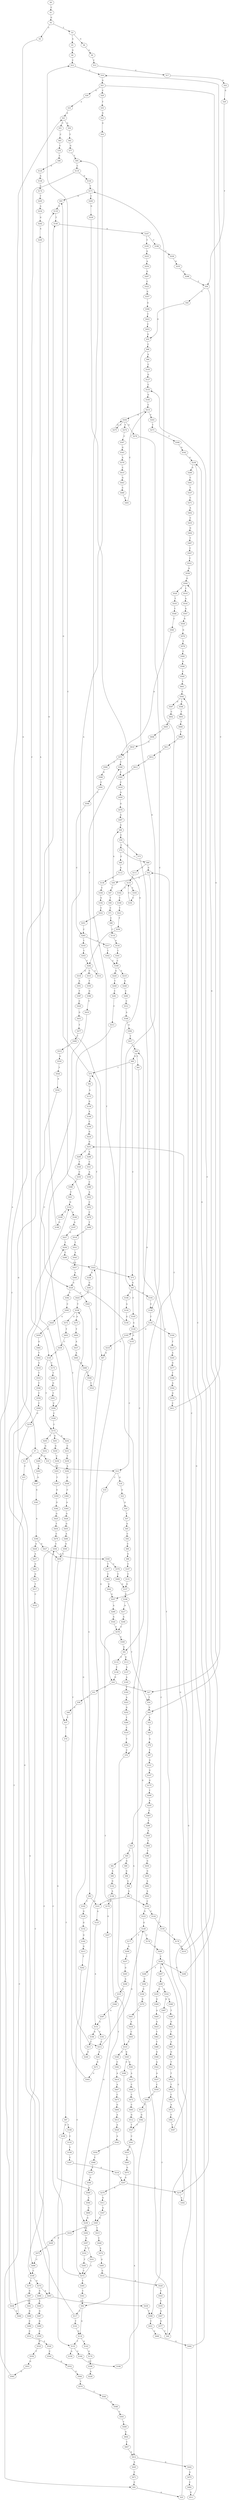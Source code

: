 strict digraph  {
	S0 -> S1 [ label = C ];
	S1 -> S2 [ label = G ];
	S2 -> S3 [ label = T ];
	S2 -> S4 [ label = C ];
	S3 -> S5 [ label = A ];
	S3 -> S6 [ label = G ];
	S4 -> S7 [ label = A ];
	S5 -> S8 [ label = G ];
	S6 -> S9 [ label = A ];
	S7 -> S10 [ label = G ];
	S7 -> S11 [ label = A ];
	S8 -> S12 [ label = C ];
	S9 -> S13 [ label = C ];
	S10 -> S14 [ label = C ];
	S11 -> S15 [ label = C ];
	S12 -> S16 [ label = C ];
	S13 -> S17 [ label = C ];
	S14 -> S18 [ label = G ];
	S14 -> S19 [ label = C ];
	S15 -> S20 [ label = C ];
	S16 -> S21 [ label = G ];
	S17 -> S22 [ label = G ];
	S18 -> S23 [ label = G ];
	S19 -> S24 [ label = G ];
	S20 -> S25 [ label = A ];
	S21 -> S26 [ label = A ];
	S21 -> S27 [ label = G ];
	S21 -> S28 [ label = C ];
	S22 -> S29 [ label = G ];
	S23 -> S30 [ label = G ];
	S24 -> S31 [ label = T ];
	S24 -> S27 [ label = G ];
	S25 -> S32 [ label = G ];
	S26 -> S33 [ label = A ];
	S27 -> S34 [ label = T ];
	S28 -> S35 [ label = T ];
	S29 -> S36 [ label = T ];
	S30 -> S37 [ label = T ];
	S31 -> S38 [ label = C ];
	S32 -> S39 [ label = A ];
	S32 -> S40 [ label = T ];
	S33 -> S41 [ label = A ];
	S34 -> S42 [ label = G ];
	S35 -> S43 [ label = G ];
	S36 -> S42 [ label = G ];
	S36 -> S44 [ label = C ];
	S37 -> S45 [ label = G ];
	S38 -> S46 [ label = C ];
	S39 -> S47 [ label = C ];
	S39 -> S48 [ label = A ];
	S40 -> S49 [ label = C ];
	S41 -> S50 [ label = G ];
	S41 -> S51 [ label = C ];
	S42 -> S52 [ label = A ];
	S42 -> S53 [ label = G ];
	S43 -> S54 [ label = G ];
	S44 -> S55 [ label = G ];
	S45 -> S56 [ label = C ];
	S46 -> S57 [ label = T ];
	S47 -> S58 [ label = T ];
	S48 -> S59 [ label = C ];
	S49 -> S60 [ label = G ];
	S49 -> S61 [ label = T ];
	S50 -> S62 [ label = T ];
	S51 -> S63 [ label = C ];
	S52 -> S64 [ label = C ];
	S53 -> S65 [ label = T ];
	S53 -> S66 [ label = A ];
	S54 -> S67 [ label = A ];
	S55 -> S68 [ label = C ];
	S56 -> S69 [ label = C ];
	S57 -> S70 [ label = C ];
	S58 -> S71 [ label = C ];
	S59 -> S72 [ label = C ];
	S59 -> S73 [ label = A ];
	S60 -> S74 [ label = T ];
	S60 -> S75 [ label = C ];
	S61 -> S76 [ label = C ];
	S62 -> S77 [ label = G ];
	S63 -> S78 [ label = C ];
	S64 -> S79 [ label = G ];
	S65 -> S80 [ label = G ];
	S65 -> S81 [ label = T ];
	S66 -> S82 [ label = A ];
	S67 -> S83 [ label = A ];
	S68 -> S84 [ label = A ];
	S68 -> S85 [ label = G ];
	S69 -> S86 [ label = G ];
	S70 -> S87 [ label = T ];
	S71 -> S88 [ label = C ];
	S72 -> S89 [ label = A ];
	S72 -> S90 [ label = G ];
	S73 -> S91 [ label = G ];
	S74 -> S92 [ label = A ];
	S74 -> S93 [ label = G ];
	S75 -> S85 [ label = G ];
	S76 -> S94 [ label = T ];
	S77 -> S95 [ label = T ];
	S78 -> S96 [ label = C ];
	S79 -> S97 [ label = T ];
	S80 -> S98 [ label = G ];
	S81 -> S99 [ label = A ];
	S82 -> S100 [ label = C ];
	S82 -> S101 [ label = G ];
	S83 -> S102 [ label = T ];
	S83 -> S101 [ label = G ];
	S84 -> S103 [ label = C ];
	S85 -> S104 [ label = G ];
	S85 -> S105 [ label = C ];
	S85 -> S106 [ label = T ];
	S86 -> S107 [ label = C ];
	S87 -> S108 [ label = T ];
	S87 -> S109 [ label = G ];
	S88 -> S110 [ label = C ];
	S89 -> S32 [ label = G ];
	S89 -> S111 [ label = C ];
	S90 -> S112 [ label = G ];
	S91 -> S113 [ label = G ];
	S91 -> S114 [ label = C ];
	S92 -> S115 [ label = A ];
	S93 -> S116 [ label = G ];
	S94 -> S117 [ label = C ];
	S94 -> S118 [ label = G ];
	S95 -> S119 [ label = C ];
	S96 -> S120 [ label = G ];
	S97 -> S121 [ label = G ];
	S98 -> S66 [ label = A ];
	S99 -> S122 [ label = G ];
	S100 -> S123 [ label = G ];
	S100 -> S124 [ label = C ];
	S101 -> S125 [ label = A ];
	S102 -> S126 [ label = G ];
	S103 -> S127 [ label = G ];
	S104 -> S128 [ label = C ];
	S105 -> S129 [ label = A ];
	S106 -> S130 [ label = A ];
	S107 -> S131 [ label = C ];
	S108 -> S132 [ label = C ];
	S109 -> S133 [ label = T ];
	S110 -> S134 [ label = A ];
	S111 -> S135 [ label = C ];
	S112 -> S136 [ label = A ];
	S113 -> S137 [ label = A ];
	S114 -> S138 [ label = C ];
	S115 -> S139 [ label = G ];
	S116 -> S140 [ label = T ];
	S117 -> S141 [ label = T ];
	S117 -> S142 [ label = G ];
	S118 -> S143 [ label = A ];
	S118 -> S133 [ label = T ];
	S119 -> S144 [ label = G ];
	S119 -> S145 [ label = C ];
	S120 -> S146 [ label = A ];
	S121 -> S147 [ label = G ];
	S122 -> S148 [ label = A ];
	S123 -> S149 [ label = G ];
	S124 -> S150 [ label = T ];
	S125 -> S151 [ label = A ];
	S126 -> S152 [ label = G ];
	S127 -> S153 [ label = C ];
	S128 -> S154 [ label = T ];
	S129 -> S155 [ label = G ];
	S130 -> S156 [ label = G ];
	S131 -> S157 [ label = G ];
	S132 -> S158 [ label = T ];
	S133 -> S159 [ label = A ];
	S133 -> S160 [ label = C ];
	S134 -> S161 [ label = T ];
	S135 -> S162 [ label = C ];
	S135 -> S163 [ label = A ];
	S136 -> S164 [ label = C ];
	S137 -> S165 [ label = A ];
	S138 -> S24 [ label = G ];
	S139 -> S166 [ label = A ];
	S140 -> S167 [ label = A ];
	S141 -> S118 [ label = G ];
	S142 -> S168 [ label = A ];
	S142 -> S169 [ label = T ];
	S143 -> S170 [ label = G ];
	S144 -> S171 [ label = T ];
	S145 -> S172 [ label = T ];
	S145 -> S173 [ label = C ];
	S146 -> S174 [ label = C ];
	S147 -> S175 [ label = G ];
	S148 -> S176 [ label = A ];
	S149 -> S177 [ label = T ];
	S149 -> S178 [ label = C ];
	S150 -> S179 [ label = C ];
	S151 -> S180 [ label = G ];
	S151 -> S181 [ label = C ];
	S152 -> S182 [ label = G ];
	S153 -> S183 [ label = G ];
	S154 -> S184 [ label = A ];
	S154 -> S185 [ label = G ];
	S155 -> S14 [ label = C ];
	S156 -> S12 [ label = C ];
	S157 -> S186 [ label = G ];
	S158 -> S187 [ label = C ];
	S160 -> S188 [ label = G ];
	S161 -> S189 [ label = C ];
	S162 -> S190 [ label = C ];
	S163 -> S191 [ label = C ];
	S164 -> S192 [ label = G ];
	S165 -> S193 [ label = T ];
	S166 -> S194 [ label = C ];
	S167 -> S195 [ label = T ];
	S167 -> S196 [ label = C ];
	S168 -> S197 [ label = A ];
	S169 -> S198 [ label = G ];
	S170 -> S199 [ label = T ];
	S171 -> S200 [ label = C ];
	S171 -> S93 [ label = G ];
	S172 -> S201 [ label = G ];
	S172 -> S202 [ label = A ];
	S172 -> S203 [ label = T ];
	S173 -> S204 [ label = T ];
	S174 -> S205 [ label = T ];
	S175 -> S206 [ label = T ];
	S176 -> S207 [ label = G ];
	S177 -> S208 [ label = A ];
	S178 -> S209 [ label = A ];
	S179 -> S210 [ label = G ];
	S180 -> S211 [ label = T ];
	S181 -> S212 [ label = G ];
	S182 -> S213 [ label = G ];
	S183 -> S214 [ label = C ];
	S184 -> S215 [ label = T ];
	S185 -> S216 [ label = G ];
	S186 -> S34 [ label = T ];
	S186 -> S217 [ label = A ];
	S187 -> S218 [ label = G ];
	S188 -> S171 [ label = T ];
	S189 -> S219 [ label = T ];
	S189 -> S220 [ label = G ];
	S190 -> S221 [ label = T ];
	S191 -> S135 [ label = C ];
	S192 -> S222 [ label = C ];
	S193 -> S223 [ label = A ];
	S194 -> S224 [ label = G ];
	S195 -> S225 [ label = G ];
	S196 -> S226 [ label = C ];
	S197 -> S227 [ label = G ];
	S198 -> S116 [ label = G ];
	S199 -> S228 [ label = A ];
	S200 -> S229 [ label = G ];
	S201 -> S230 [ label = G ];
	S202 -> S231 [ label = C ];
	S203 -> S232 [ label = G ];
	S204 -> S233 [ label = G ];
	S205 -> S234 [ label = A ];
	S206 -> S235 [ label = A ];
	S207 -> S236 [ label = G ];
	S208 -> S237 [ label = C ];
	S209 -> S238 [ label = C ];
	S210 -> S239 [ label = G ];
	S211 -> S240 [ label = G ];
	S212 -> S241 [ label = A ];
	S212 -> S149 [ label = G ];
	S213 -> S242 [ label = T ];
	S214 -> S243 [ label = C ];
	S214 -> S244 [ label = G ];
	S215 -> S245 [ label = A ];
	S216 -> S67 [ label = A ];
	S217 -> S246 [ label = A ];
	S218 -> S247 [ label = G ];
	S219 -> S248 [ label = G ];
	S220 -> S249 [ label = T ];
	S221 -> S250 [ label = T ];
	S222 -> S251 [ label = C ];
	S223 -> S252 [ label = G ];
	S224 -> S253 [ label = G ];
	S225 -> S254 [ label = A ];
	S226 -> S255 [ label = G ];
	S227 -> S256 [ label = T ];
	S229 -> S257 [ label = G ];
	S230 -> S258 [ label = C ];
	S231 -> S259 [ label = T ];
	S232 -> S260 [ label = T ];
	S233 -> S261 [ label = T ];
	S234 -> S262 [ label = G ];
	S235 -> S263 [ label = C ];
	S236 -> S264 [ label = G ];
	S237 -> S265 [ label = G ];
	S238 -> S266 [ label = G ];
	S238 -> S267 [ label = C ];
	S238 -> S268 [ label = T ];
	S239 -> S269 [ label = G ];
	S239 -> S270 [ label = C ];
	S240 -> S95 [ label = T ];
	S241 -> S271 [ label = G ];
	S242 -> S272 [ label = C ];
	S243 -> S273 [ label = T ];
	S244 -> S274 [ label = T ];
	S244 -> S275 [ label = C ];
	S244 -> S276 [ label = G ];
	S245 -> S277 [ label = G ];
	S246 -> S278 [ label = C ];
	S247 -> S279 [ label = A ];
	S247 -> S270 [ label = C ];
	S248 -> S280 [ label = C ];
	S249 -> S281 [ label = C ];
	S250 -> S282 [ label = C ];
	S251 -> S283 [ label = C ];
	S252 -> S284 [ label = T ];
	S253 -> S285 [ label = C ];
	S253 -> S286 [ label = A ];
	S254 -> S287 [ label = G ];
	S255 -> S288 [ label = G ];
	S256 -> S289 [ label = C ];
	S257 -> S290 [ label = A ];
	S258 -> S291 [ label = C ];
	S259 -> S292 [ label = A ];
	S260 -> S293 [ label = A ];
	S261 -> S294 [ label = C ];
	S262 -> S295 [ label = A ];
	S263 -> S296 [ label = T ];
	S264 -> S297 [ label = G ];
	S265 -> S298 [ label = A ];
	S266 -> S153 [ label = C ];
	S267 -> S299 [ label = G ];
	S268 -> S300 [ label = G ];
	S269 -> S301 [ label = C ];
	S270 -> S302 [ label = A ];
	S271 -> S303 [ label = G ];
	S272 -> S304 [ label = C ];
	S272 -> S305 [ label = T ];
	S273 -> S306 [ label = C ];
	S274 -> S307 [ label = C ];
	S275 -> S244 [ label = G ];
	S276 -> S128 [ label = C ];
	S277 -> S308 [ label = T ];
	S278 -> S309 [ label = A ];
	S278 -> S310 [ label = T ];
	S279 -> S311 [ label = G ];
	S280 -> S312 [ label = C ];
	S281 -> S313 [ label = C ];
	S282 -> S314 [ label = A ];
	S282 -> S315 [ label = C ];
	S282 -> S316 [ label = G ];
	S283 -> S317 [ label = A ];
	S283 -> S318 [ label = T ];
	S284 -> S319 [ label = C ];
	S285 -> S320 [ label = T ];
	S286 -> S321 [ label = C ];
	S287 -> S322 [ label = C ];
	S288 -> S36 [ label = T ];
	S289 -> S323 [ label = G ];
	S290 -> S324 [ label = A ];
	S291 -> S325 [ label = T ];
	S292 -> S326 [ label = C ];
	S293 -> S327 [ label = G ];
	S294 -> S328 [ label = C ];
	S295 -> S329 [ label = A ];
	S296 -> S330 [ label = A ];
	S297 -> S331 [ label = T ];
	S297 -> S332 [ label = G ];
	S298 -> S333 [ label = A ];
	S299 -> S334 [ label = A ];
	S299 -> S335 [ label = G ];
	S300 -> S336 [ label = G ];
	S301 -> S337 [ label = T ];
	S302 -> S238 [ label = C ];
	S303 -> S338 [ label = T ];
	S304 -> S339 [ label = C ];
	S304 -> S340 [ label = G ];
	S305 -> S341 [ label = C ];
	S306 -> S342 [ label = G ];
	S307 -> S343 [ label = G ];
	S308 -> S344 [ label = A ];
	S309 -> S91 [ label = G ];
	S310 -> S345 [ label = G ];
	S310 -> S346 [ label = A ];
	S311 -> S347 [ label = A ];
	S312 -> S348 [ label = A ];
	S313 -> S57 [ label = T ];
	S314 -> S349 [ label = T ];
	S315 -> S350 [ label = T ];
	S316 -> S351 [ label = A ];
	S317 -> S352 [ label = T ];
	S318 -> S353 [ label = T ];
	S319 -> S354 [ label = T ];
	S320 -> S355 [ label = C ];
	S321 -> S356 [ label = A ];
	S322 -> S357 [ label = G ];
	S323 -> S75 [ label = C ];
	S323 -> S74 [ label = T ];
	S323 -> S358 [ label = A ];
	S324 -> S278 [ label = C ];
	S325 -> S359 [ label = G ];
	S326 -> S360 [ label = C ];
	S327 -> S361 [ label = G ];
	S328 -> S172 [ label = T ];
	S329 -> S362 [ label = T ];
	S329 -> S363 [ label = C ];
	S330 -> S364 [ label = T ];
	S331 -> S272 [ label = C ];
	S332 -> S365 [ label = T ];
	S333 -> S366 [ label = G ];
	S334 -> S367 [ label = G ];
	S334 -> S368 [ label = A ];
	S335 -> S369 [ label = G ];
	S336 -> S370 [ label = G ];
	S337 -> S371 [ label = C ];
	S338 -> S372 [ label = G ];
	S338 -> S373 [ label = A ];
	S339 -> S374 [ label = G ];
	S339 -> S375 [ label = A ];
	S340 -> S376 [ label = C ];
	S340 -> S377 [ label = T ];
	S341 -> S94 [ label = T ];
	S342 -> S239 [ label = G ];
	S343 -> S378 [ label = A ];
	S344 -> S379 [ label = G ];
	S345 -> S380 [ label = C ];
	S345 -> S381 [ label = G ];
	S346 -> S382 [ label = C ];
	S347 -> S383 [ label = G ];
	S348 -> S384 [ label = G ];
	S349 -> S385 [ label = C ];
	S350 -> S386 [ label = G ];
	S351 -> S387 [ label = T ];
	S352 -> S189 [ label = C ];
	S353 -> S282 [ label = C ];
	S354 -> S76 [ label = C ];
	S355 -> S388 [ label = T ];
	S356 -> S389 [ label = C ];
	S357 -> S390 [ label = G ];
	S358 -> S391 [ label = G ];
	S359 -> S392 [ label = G ];
	S360 -> S393 [ label = A ];
	S361 -> S394 [ label = A ];
	S362 -> S395 [ label = C ];
	S363 -> S212 [ label = G ];
	S364 -> S396 [ label = T ];
	S365 -> S272 [ label = C ];
	S366 -> S397 [ label = A ];
	S367 -> S398 [ label = T ];
	S368 -> S399 [ label = T ];
	S369 -> S400 [ label = A ];
	S370 -> S401 [ label = A ];
	S371 -> S402 [ label = A ];
	S372 -> S403 [ label = T ];
	S373 -> S404 [ label = T ];
	S374 -> S405 [ label = A ];
	S374 -> S406 [ label = G ];
	S375 -> S407 [ label = G ];
	S376 -> S408 [ label = C ];
	S377 -> S409 [ label = C ];
	S378 -> S410 [ label = C ];
	S379 -> S411 [ label = C ];
	S380 -> S412 [ label = A ];
	S381 -> S413 [ label = A ];
	S382 -> S414 [ label = A ];
	S383 -> S415 [ label = T ];
	S383 -> S416 [ label = G ];
	S384 -> S417 [ label = T ];
	S385 -> S418 [ label = C ];
	S386 -> S419 [ label = T ];
	S387 -> S420 [ label = C ];
	S388 -> S421 [ label = C ];
	S389 -> S422 [ label = A ];
	S390 -> S423 [ label = T ];
	S391 -> S424 [ label = G ];
	S392 -> S425 [ label = G ];
	S393 -> S426 [ label = G ];
	S394 -> S427 [ label = G ];
	S394 -> S428 [ label = A ];
	S395 -> S429 [ label = G ];
	S396 -> S430 [ label = G ];
	S397 -> S151 [ label = A ];
	S398 -> S431 [ label = C ];
	S399 -> S432 [ label = G ];
	S400 -> S433 [ label = A ];
	S401 -> S434 [ label = A ];
	S402 -> S435 [ label = C ];
	S403 -> S436 [ label = C ];
	S404 -> S437 [ label = A ];
	S405 -> S438 [ label = A ];
	S405 -> S439 [ label = G ];
	S406 -> S440 [ label = A ];
	S407 -> S441 [ label = A ];
	S408 -> S157 [ label = G ];
	S409 -> S442 [ label = G ];
	S410 -> S443 [ label = G ];
	S411 -> S16 [ label = C ];
	S412 -> S444 [ label = G ];
	S412 -> S445 [ label = A ];
	S413 -> S446 [ label = C ];
	S414 -> S447 [ label = A ];
	S415 -> S448 [ label = C ];
	S416 -> S449 [ label = T ];
	S417 -> S49 [ label = C ];
	S418 -> S450 [ label = A ];
	S419 -> S294 [ label = C ];
	S420 -> S451 [ label = G ];
	S421 -> S142 [ label = G ];
	S422 -> S452 [ label = C ];
	S423 -> S453 [ label = C ];
	S424 -> S338 [ label = T ];
	S425 -> S454 [ label = T ];
	S426 -> S455 [ label = G ];
	S427 -> S456 [ label = A ];
	S428 -> S457 [ label = A ];
	S429 -> S458 [ label = G ];
	S430 -> S459 [ label = G ];
	S431 -> S460 [ label = C ];
	S432 -> S461 [ label = T ];
	S433 -> S462 [ label = T ];
	S434 -> S463 [ label = C ];
	S435 -> S464 [ label = G ];
	S436 -> S145 [ label = C ];
	S437 -> S465 [ label = A ];
	S438 -> S41 [ label = A ];
	S438 -> S466 [ label = G ];
	S439 -> S398 [ label = T ];
	S440 -> S467 [ label = G ];
	S441 -> S468 [ label = G ];
	S442 -> S257 [ label = G ];
	S443 -> S469 [ label = C ];
	S444 -> S470 [ label = A ];
	S445 -> S471 [ label = C ];
	S446 -> S472 [ label = C ];
	S447 -> S473 [ label = C ];
	S448 -> S474 [ label = A ];
	S449 -> S475 [ label = C ];
	S450 -> S476 [ label = G ];
	S451 -> S477 [ label = T ];
	S452 -> S478 [ label = C ];
	S453 -> S55 [ label = G ];
	S454 -> S479 [ label = C ];
	S455 -> S480 [ label = A ];
	S456 -> S383 [ label = G ];
	S457 -> S481 [ label = G ];
	S458 -> S482 [ label = G ];
	S459 -> S483 [ label = A ];
	S460 -> S484 [ label = A ];
	S461 -> S485 [ label = A ];
	S462 -> S486 [ label = T ];
	S463 -> S310 [ label = T ];
	S464 -> S487 [ label = T ];
	S465 -> S488 [ label = G ];
	S466 -> S256 [ label = T ];
	S467 -> S489 [ label = G ];
	S468 -> S490 [ label = C ];
	S469 -> S491 [ label = G ];
	S470 -> S492 [ label = C ];
	S471 -> S20 [ label = C ];
	S472 -> S493 [ label = C ];
	S473 -> S494 [ label = G ];
	S474 -> S495 [ label = G ];
	S475 -> S496 [ label = C ];
	S476 -> S497 [ label = A ];
	S477 -> S498 [ label = T ];
	S478 -> S499 [ label = T ];
	S479 -> S304 [ label = C ];
	S480 -> S500 [ label = G ];
	S481 -> S501 [ label = G ];
	S482 -> S502 [ label = T ];
	S483 -> S503 [ label = A ];
	S484 -> S504 [ label = G ];
	S485 -> S505 [ label = G ];
	S486 -> S506 [ label = G ];
	S487 -> S507 [ label = C ];
	S488 -> S508 [ label = T ];
	S489 -> S509 [ label = C ];
	S490 -> S510 [ label = C ];
	S491 -> S214 [ label = C ];
	S492 -> S511 [ label = G ];
	S493 -> S512 [ label = G ];
	S494 -> S513 [ label = A ];
	S495 -> S514 [ label = G ];
	S496 -> S339 [ label = C ];
	S497 -> S48 [ label = A ];
	S498 -> S515 [ label = T ];
	S499 -> S516 [ label = C ];
	S500 -> S456 [ label = A ];
	S501 -> S517 [ label = T ];
	S502 -> S518 [ label = A ];
	S503 -> S100 [ label = C ];
	S504 -> S519 [ label = T ];
	S504 -> S520 [ label = C ];
	S505 -> S521 [ label = T ];
	S506 -> S522 [ label = A ];
	S507 -> S523 [ label = C ];
	S508 -> S524 [ label = C ];
	S509 -> S525 [ label = G ];
	S510 -> S526 [ label = A ];
	S511 -> S253 [ label = G ];
	S512 -> S527 [ label = T ];
	S513 -> S528 [ label = A ];
	S514 -> S529 [ label = A ];
	S515 -> S530 [ label = G ];
	S516 -> S531 [ label = T ];
	S517 -> S532 [ label = C ];
	S518 -> S533 [ label = T ];
	S519 -> S534 [ label = A ];
	S520 -> S535 [ label = T ];
	S521 -> S536 [ label = T ];
	S522 -> S537 [ label = A ];
	S523 -> S538 [ label = A ];
	S524 -> S323 [ label = G ];
	S525 -> S539 [ label = T ];
	S526 -> S540 [ label = C ];
	S527 -> S541 [ label = C ];
	S528 -> S542 [ label = A ];
	S529 -> S543 [ label = C ];
	S530 -> S544 [ label = T ];
	S531 -> S545 [ label = A ];
	S532 -> S496 [ label = C ];
	S533 -> S546 [ label = C ];
	S534 -> S547 [ label = G ];
	S535 -> S548 [ label = T ];
	S536 -> S549 [ label = T ];
	S537 -> S550 [ label = C ];
	S538 -> S504 [ label = G ];
	S539 -> S551 [ label = G ];
	S540 -> S552 [ label = G ];
	S541 -> S553 [ label = T ];
	S542 -> S554 [ label = A ];
	S543 -> S555 [ label = C ];
	S544 -> S556 [ label = A ];
	S545 -> S557 [ label = G ];
	S546 -> S558 [ label = C ];
	S547 -> S559 [ label = G ];
	S548 -> S560 [ label = C ];
	S549 -> S561 [ label = C ];
	S550 -> S562 [ label = C ];
	S551 -> S563 [ label = G ];
	S552 -> S564 [ label = G ];
	S553 -> S565 [ label = C ];
	S554 -> S566 [ label = C ];
	S555 -> S567 [ label = A ];
	S556 -> S327 [ label = G ];
	S557 -> S568 [ label = A ];
	S558 -> S569 [ label = C ];
	S559 -> S570 [ label = G ];
	S560 -> S571 [ label = A ];
	S561 -> S572 [ label = A ];
	S562 -> S573 [ label = C ];
	S563 -> S140 [ label = T ];
	S564 -> S574 [ label = T ];
	S565 -> S575 [ label = G ];
	S566 -> S576 [ label = A ];
	S567 -> S577 [ label = G ];
	S568 -> S329 [ label = A ];
	S569 -> S578 [ label = G ];
	S570 -> S579 [ label = T ];
	S571 -> S349 [ label = T ];
	S571 -> S580 [ label = C ];
	S572 -> S581 [ label = C ];
	S573 -> S582 [ label = G ];
	S574 -> S583 [ label = T ];
	S575 -> S247 [ label = G ];
	S576 -> S584 [ label = G ];
	S577 -> S40 [ label = T ];
	S578 -> S405 [ label = A ];
	S579 -> S585 [ label = C ];
	S580 -> S586 [ label = G ];
	S581 -> S587 [ label = T ];
	S582 -> S527 [ label = T ];
	S583 -> S588 [ label = A ];
	S584 -> S589 [ label = A ];
	S585 -> S590 [ label = A ];
	S586 -> S591 [ label = C ];
	S587 -> S592 [ label = C ];
	S588 -> S593 [ label = C ];
	S589 -> S594 [ label = A ];
	S590 -> S595 [ label = C ];
	S591 -> S596 [ label = C ];
	S592 -> S597 [ label = G ];
	S592 -> S598 [ label = C ];
	S593 -> S599 [ label = T ];
	S594 -> S600 [ label = G ];
	S595 -> S601 [ label = T ];
	S596 -> S283 [ label = C ];
	S597 -> S602 [ label = C ];
	S598 -> S603 [ label = T ];
	S599 -> S604 [ label = G ];
	S600 -> S236 [ label = G ];
	S601 -> S592 [ label = C ];
	S602 -> S605 [ label = T ];
	S603 -> S606 [ label = T ];
	S604 -> S607 [ label = C ];
	S605 -> S608 [ label = T ];
	S606 -> S609 [ label = T ];
	S607 -> S412 [ label = A ];
	S608 -> S610 [ label = C ];
	S609 -> S611 [ label = C ];
	S610 -> S571 [ label = A ];
	S611 -> S612 [ label = A ];
	S612 -> S613 [ label = T ];
	S613 -> S385 [ label = C ];
}
